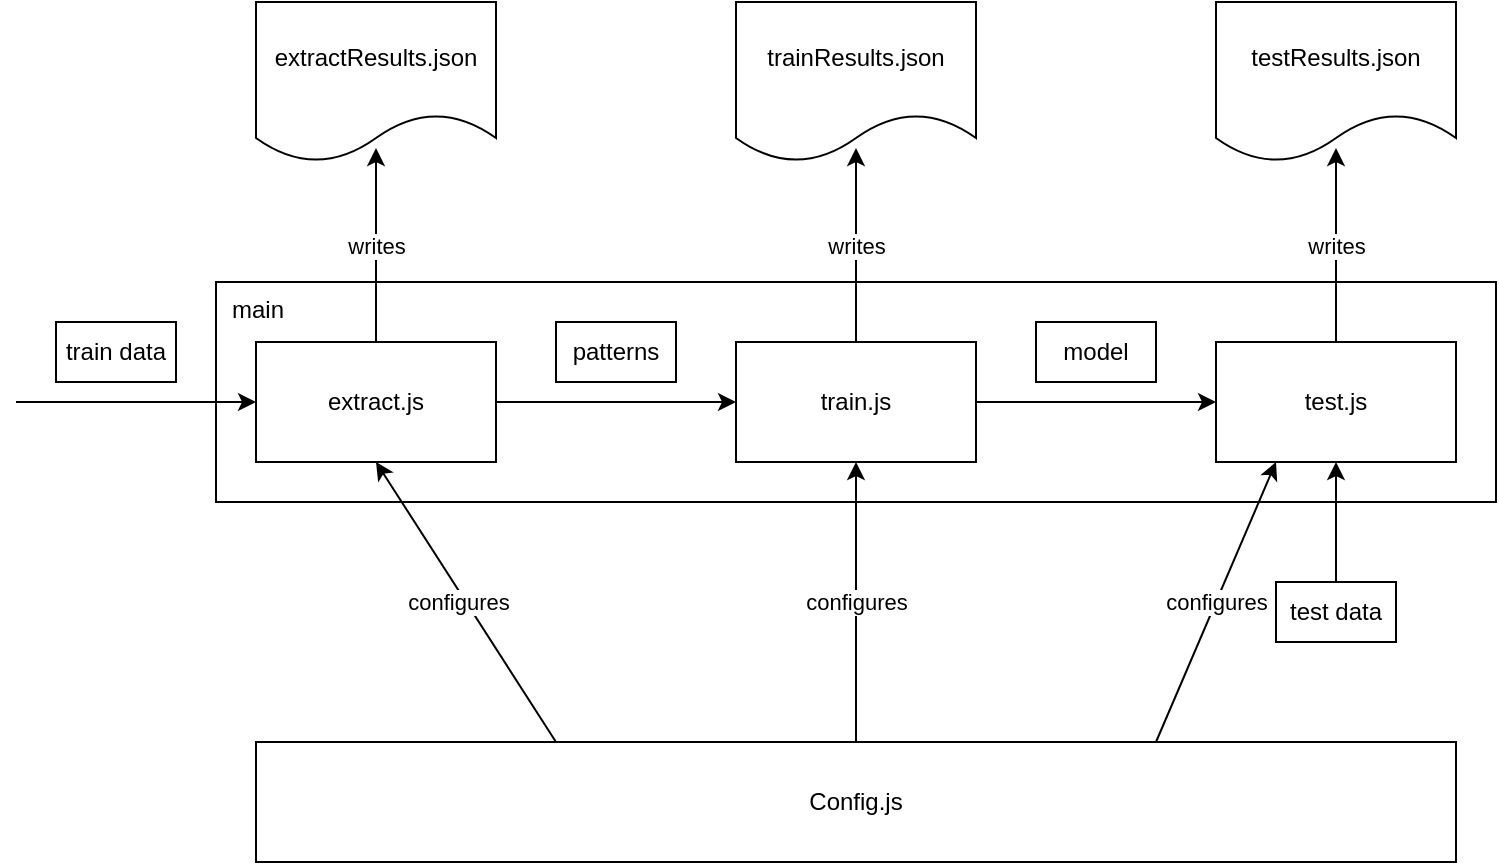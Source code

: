 <mxfile version="24.8.2">
  <diagram name="Pagina-1" id="Dy8L7Fie1EkWv0OMfunp">
    <mxGraphModel grid="1" page="1" gridSize="10" guides="1" tooltips="1" connect="1" arrows="1" fold="1" pageScale="1" pageWidth="827" pageHeight="1169" math="0" shadow="0">
      <root>
        <mxCell id="0" />
        <mxCell id="1" parent="0" />
        <mxCell id="MG-06ltVUumPlErHIds7-2" value="main" style="rounded=0;whiteSpace=wrap;html=1;align=left;labelPosition=center;verticalLabelPosition=middle;verticalAlign=top;spacingLeft=6;" vertex="1" parent="1">
          <mxGeometry x="140" y="170" width="640" height="110" as="geometry" />
        </mxCell>
        <mxCell id="Af65MH9nl0yfhu7qpbzy-1" value="extract.js" style="rounded=0;whiteSpace=wrap;html=1;" vertex="1" parent="1">
          <mxGeometry x="160" y="200" width="120" height="60" as="geometry" />
        </mxCell>
        <mxCell id="Af65MH9nl0yfhu7qpbzy-2" value="train.js" style="rounded=0;whiteSpace=wrap;html=1;" vertex="1" parent="1">
          <mxGeometry x="400" y="200" width="120" height="60" as="geometry" />
        </mxCell>
        <mxCell id="Af65MH9nl0yfhu7qpbzy-3" value="test.js" style="rounded=0;whiteSpace=wrap;html=1;" vertex="1" parent="1">
          <mxGeometry x="640" y="200" width="120" height="60" as="geometry" />
        </mxCell>
        <mxCell id="Af65MH9nl0yfhu7qpbzy-4" value="Config.js" style="rounded=0;whiteSpace=wrap;html=1;" vertex="1" parent="1">
          <mxGeometry x="160" y="400" width="600" height="60" as="geometry" />
        </mxCell>
        <mxCell id="Af65MH9nl0yfhu7qpbzy-5" value="" style="endArrow=classic;html=1;rounded=0;entryX=0;entryY=0.5;entryDx=0;entryDy=0;exitX=1;exitY=0.5;exitDx=0;exitDy=0;" edge="1" parent="1" source="Af65MH9nl0yfhu7qpbzy-1" target="Af65MH9nl0yfhu7qpbzy-2">
          <mxGeometry width="50" height="50" relative="1" as="geometry">
            <mxPoint x="390" y="360" as="sourcePoint" />
            <mxPoint x="440" y="310" as="targetPoint" />
          </mxGeometry>
        </mxCell>
        <mxCell id="Af65MH9nl0yfhu7qpbzy-6" value="" style="endArrow=classic;html=1;rounded=0;entryX=0;entryY=0.5;entryDx=0;entryDy=0;exitX=1;exitY=0.5;exitDx=0;exitDy=0;" edge="1" parent="1" source="Af65MH9nl0yfhu7qpbzy-2" target="Af65MH9nl0yfhu7qpbzy-3">
          <mxGeometry width="50" height="50" relative="1" as="geometry">
            <mxPoint x="-60" y="420" as="sourcePoint" />
            <mxPoint x="-10" y="370" as="targetPoint" />
          </mxGeometry>
        </mxCell>
        <mxCell id="Af65MH9nl0yfhu7qpbzy-7" value="c" style="endArrow=classic;html=1;rounded=0;entryX=0.5;entryY=1;entryDx=0;entryDy=0;exitX=0.25;exitY=0;exitDx=0;exitDy=0;" edge="1" parent="1" source="Af65MH9nl0yfhu7qpbzy-4" target="Af65MH9nl0yfhu7qpbzy-1">
          <mxGeometry width="50" height="50" relative="1" as="geometry">
            <mxPoint x="390" y="360" as="sourcePoint" />
            <mxPoint x="440" y="310" as="targetPoint" />
          </mxGeometry>
        </mxCell>
        <mxCell id="Af65MH9nl0yfhu7qpbzy-23" value="configures" style="edgeLabel;html=1;align=center;verticalAlign=middle;resizable=0;points=[];" connectable="0" vertex="1" parent="Af65MH9nl0yfhu7qpbzy-7">
          <mxGeometry x="-0.078" y="-1" relative="1" as="geometry">
            <mxPoint x="-9" y="-5" as="offset" />
          </mxGeometry>
        </mxCell>
        <mxCell id="Af65MH9nl0yfhu7qpbzy-8" value="configures" style="endArrow=classic;html=1;rounded=0;entryX=0.5;entryY=1;entryDx=0;entryDy=0;exitX=0.5;exitY=0;exitDx=0;exitDy=0;" edge="1" parent="1" source="Af65MH9nl0yfhu7qpbzy-4" target="Af65MH9nl0yfhu7qpbzy-2">
          <mxGeometry width="50" height="50" relative="1" as="geometry">
            <mxPoint x="390" y="360" as="sourcePoint" />
            <mxPoint x="440" y="310" as="targetPoint" />
          </mxGeometry>
        </mxCell>
        <mxCell id="Af65MH9nl0yfhu7qpbzy-9" value="configures" style="endArrow=classic;html=1;rounded=0;entryX=0.25;entryY=1;entryDx=0;entryDy=0;exitX=0.75;exitY=0;exitDx=0;exitDy=0;" edge="1" parent="1" source="Af65MH9nl0yfhu7qpbzy-4" target="Af65MH9nl0yfhu7qpbzy-3">
          <mxGeometry width="50" height="50" relative="1" as="geometry">
            <mxPoint x="390" y="360" as="sourcePoint" />
            <mxPoint x="440" y="310" as="targetPoint" />
          </mxGeometry>
        </mxCell>
        <mxCell id="Af65MH9nl0yfhu7qpbzy-10" value="trainResults.json" style="shape=document;whiteSpace=wrap;html=1;boundedLbl=1;" vertex="1" parent="1">
          <mxGeometry x="400" y="30" width="120" height="80" as="geometry" />
        </mxCell>
        <mxCell id="Af65MH9nl0yfhu7qpbzy-11" value="extractResults.json" style="shape=document;whiteSpace=wrap;html=1;boundedLbl=1;" vertex="1" parent="1">
          <mxGeometry x="160" y="30" width="120" height="80" as="geometry" />
        </mxCell>
        <mxCell id="Af65MH9nl0yfhu7qpbzy-12" value="testResults.json" style="shape=document;whiteSpace=wrap;html=1;boundedLbl=1;" vertex="1" parent="1">
          <mxGeometry x="640" y="30" width="120" height="80" as="geometry" />
        </mxCell>
        <mxCell id="Af65MH9nl0yfhu7qpbzy-13" value="writes" style="endArrow=classic;html=1;rounded=0;exitX=0.5;exitY=0;exitDx=0;exitDy=0;" edge="1" parent="1" source="Af65MH9nl0yfhu7qpbzy-1">
          <mxGeometry width="50" height="50" relative="1" as="geometry">
            <mxPoint x="220" y="193" as="sourcePoint" />
            <mxPoint x="220" y="103" as="targetPoint" />
          </mxGeometry>
        </mxCell>
        <mxCell id="Af65MH9nl0yfhu7qpbzy-14" value="writes" style="endArrow=classic;html=1;rounded=0;exitX=0.5;exitY=0;exitDx=0;exitDy=0;exitPerimeter=0;" edge="1" parent="1" source="Af65MH9nl0yfhu7qpbzy-2">
          <mxGeometry width="50" height="50" relative="1" as="geometry">
            <mxPoint x="460" y="193" as="sourcePoint" />
            <mxPoint x="460" y="103" as="targetPoint" />
          </mxGeometry>
        </mxCell>
        <mxCell id="Af65MH9nl0yfhu7qpbzy-15" value="writes" style="endArrow=classic;html=1;rounded=0;exitX=0.5;exitY=0;exitDx=0;exitDy=0;" edge="1" parent="1" source="Af65MH9nl0yfhu7qpbzy-3">
          <mxGeometry width="50" height="50" relative="1" as="geometry">
            <mxPoint x="700" y="193" as="sourcePoint" />
            <mxPoint x="700" y="103" as="targetPoint" />
          </mxGeometry>
        </mxCell>
        <mxCell id="Af65MH9nl0yfhu7qpbzy-16" value="patterns" style="rounded=0;whiteSpace=wrap;html=1;" vertex="1" parent="1">
          <mxGeometry x="310" y="190" width="60" height="30" as="geometry" />
        </mxCell>
        <mxCell id="Af65MH9nl0yfhu7qpbzy-18" value="model" style="rounded=0;whiteSpace=wrap;html=1;" vertex="1" parent="1">
          <mxGeometry x="550" y="190" width="60" height="30" as="geometry" />
        </mxCell>
        <mxCell id="Af65MH9nl0yfhu7qpbzy-19" value="train data" style="rounded=0;whiteSpace=wrap;html=1;" vertex="1" parent="1">
          <mxGeometry x="60" y="190" width="60" height="30" as="geometry" />
        </mxCell>
        <mxCell id="Af65MH9nl0yfhu7qpbzy-20" value="" style="endArrow=classic;html=1;rounded=0;entryX=0;entryY=0.5;entryDx=0;entryDy=0;" edge="1" parent="1" target="Af65MH9nl0yfhu7qpbzy-1">
          <mxGeometry width="50" height="50" relative="1" as="geometry">
            <mxPoint x="40" y="230" as="sourcePoint" />
            <mxPoint x="440" y="310" as="targetPoint" />
          </mxGeometry>
        </mxCell>
        <mxCell id="Af65MH9nl0yfhu7qpbzy-21" value="test data" style="rounded=0;whiteSpace=wrap;html=1;" vertex="1" parent="1">
          <mxGeometry x="670" y="320" width="60" height="30" as="geometry" />
        </mxCell>
        <mxCell id="Af65MH9nl0yfhu7qpbzy-22" value="" style="endArrow=classic;html=1;rounded=0;exitX=0.5;exitY=0;exitDx=0;exitDy=0;" edge="1" parent="1" target="Af65MH9nl0yfhu7qpbzy-3" source="Af65MH9nl0yfhu7qpbzy-21">
          <mxGeometry width="50" height="50" relative="1" as="geometry">
            <mxPoint x="590" y="300" as="sourcePoint" />
            <mxPoint x="440" y="310" as="targetPoint" />
          </mxGeometry>
        </mxCell>
      </root>
    </mxGraphModel>
  </diagram>
</mxfile>
